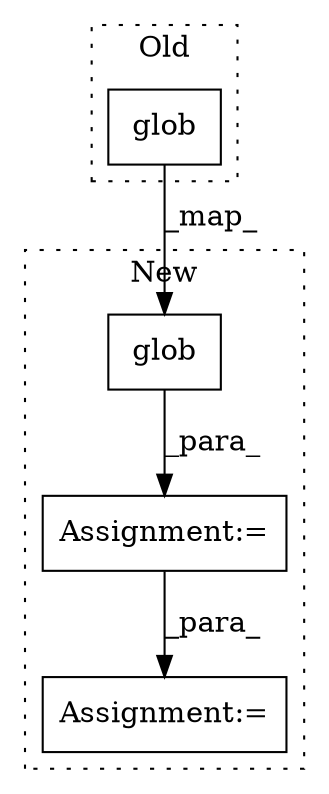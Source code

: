 digraph G {
subgraph cluster0 {
1 [label="glob" a="32" s="1883,1898" l="5,1" shape="box"];
label = "Old";
style="dotted";
}
subgraph cluster1 {
2 [label="glob" a="32" s="1875,1894" l="5,1" shape="box"];
3 [label="Assignment:=" a="7" s="1858" l="2" shape="box"];
4 [label="Assignment:=" a="7" s="1937" l="2" shape="box"];
label = "New";
style="dotted";
}
1 -> 2 [label="_map_"];
2 -> 3 [label="_para_"];
3 -> 4 [label="_para_"];
}